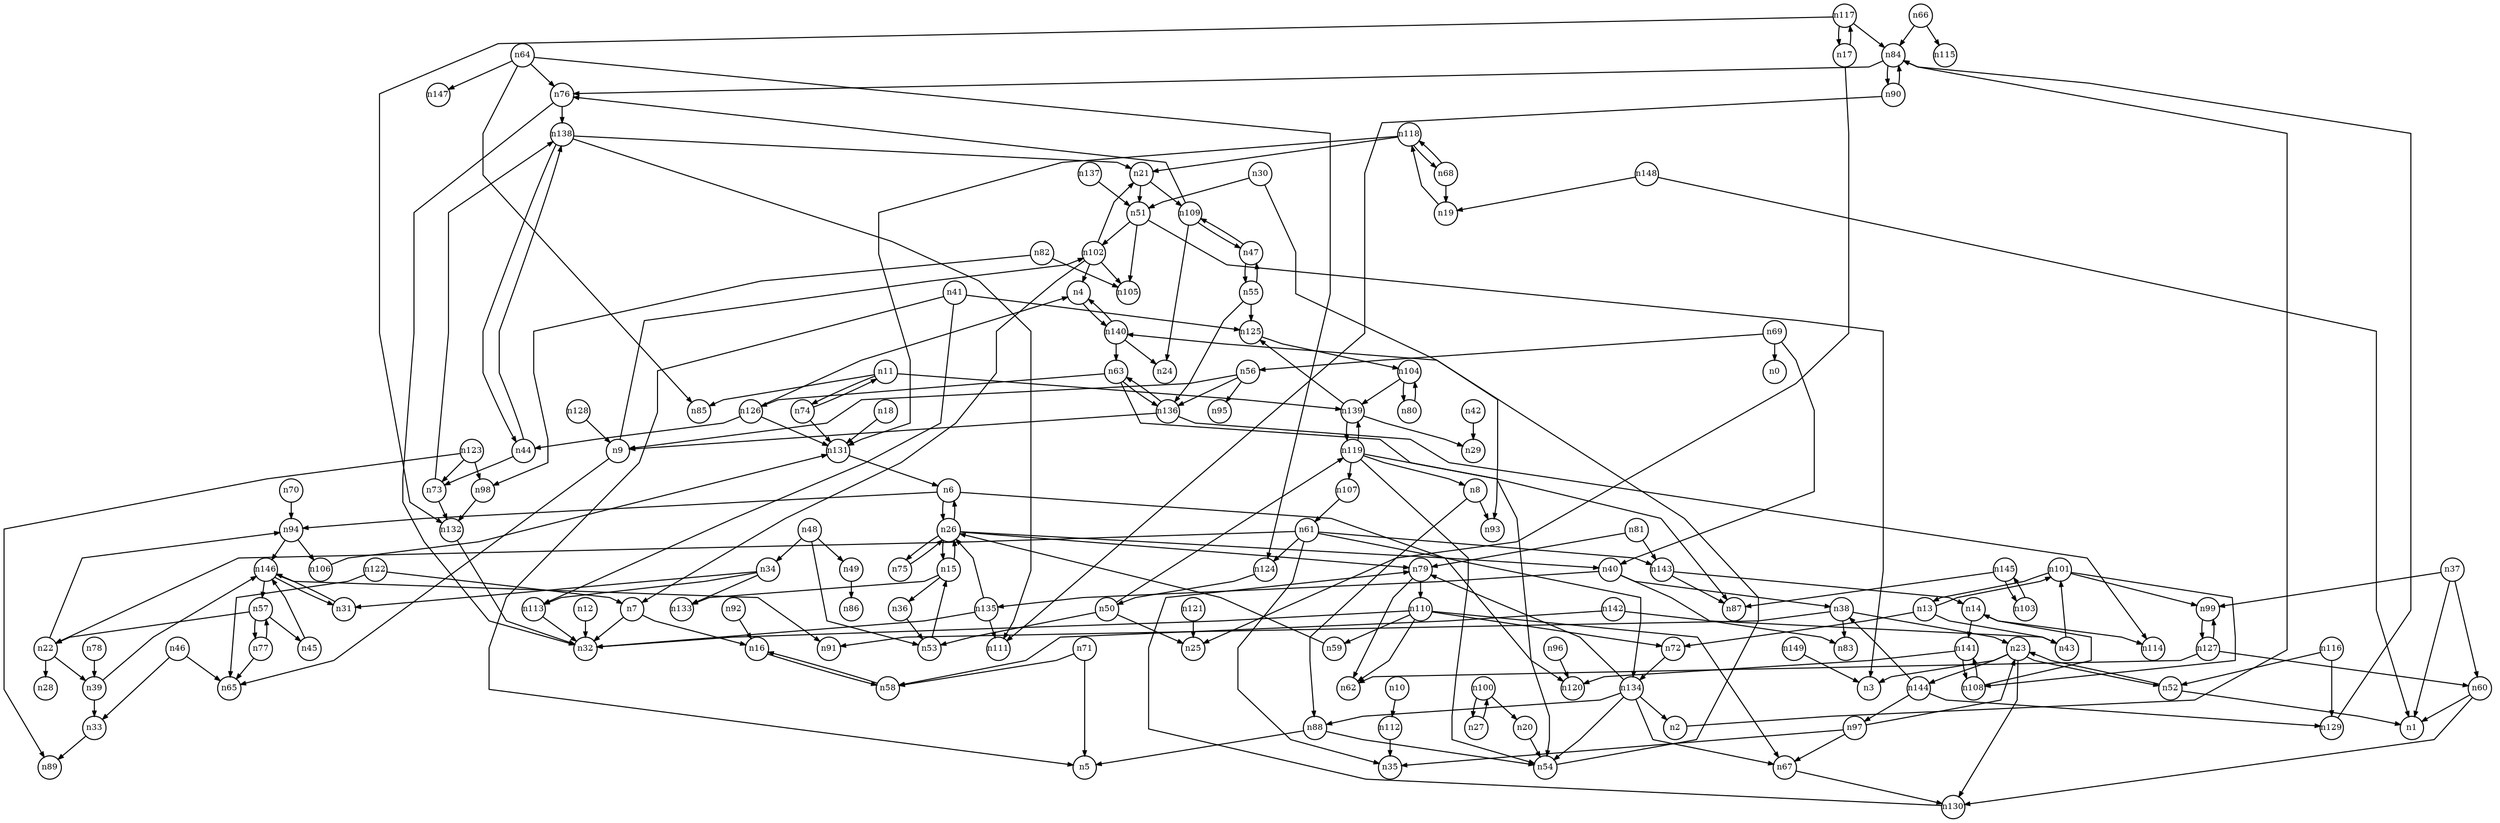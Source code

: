 digraph G{
splines=polyline;
ranksep=0.22;
nodesep=0.22;
nodesize=0.32;
fontsize=8
edge [arrowsize=0.5]
node [fontsize=8 shape=circle width=0.32 fixedsize=shape];

n84 -> n76
n84 -> n90
n2 -> n84
n140 -> n24
n140 -> n63
n140 -> n4
n4 -> n140
n94 -> n106
n94 -> n146
n6 -> n94
n6 -> n120
n6 -> n26
n16 -> n58
n7 -> n16
n7 -> n32
n88 -> n5
n88 -> n54
n8 -> n88
n8 -> n93
n9 -> n65
n9 -> n102
n112 -> n35
n10 -> n112
n74 -> n131
n74 -> n11
n11 -> n74
n11 -> n85
n11 -> n139
n139 -> n29
n139 -> n125
n139 -> n119
n12 -> n32
n43 -> n101
n13 -> n43
n13 -> n72
n13 -> n101
n72 -> n134
n14 -> n114
n14 -> n141
n36 -> n53
n15 -> n36
n15 -> n133
n15 -> n26
n17 -> n25
n17 -> n117
n131 -> n6
n18 -> n131
n54 -> n140
n20 -> n54
n51 -> n3
n51 -> n105
n51 -> n102
n21 -> n51
n21 -> n109
n109 -> n24
n109 -> n76
n109 -> n47
n22 -> n28
n22 -> n39
n22 -> n94
n39 -> n33
n39 -> n146
n23 -> n3
n23 -> n52
n23 -> n130
n23 -> n144
n52 -> n1
n52 -> n23
n130 -> n79
n144 -> n38
n144 -> n97
n144 -> n129
n26 -> n6
n26 -> n15
n26 -> n40
n26 -> n75
n26 -> n79
n40 -> n38
n40 -> n83
n40 -> n135
n75 -> n26
n79 -> n62
n79 -> n110
n30 -> n51
n30 -> n93
n33 -> n89
n31 -> n146
n34 -> n31
n34 -> n113
n34 -> n133
n113 -> n32
n53 -> n15
n37 -> n1
n37 -> n60
n37 -> n99
n60 -> n1
n60 -> n130
n99 -> n127
n38 -> n83
n38 -> n91
n38 -> n23
n135 -> n32
n135 -> n111
n135 -> n26
n41 -> n5
n41 -> n113
n41 -> n125
n125 -> n104
n42 -> n29
n73 -> n132
n73 -> n138
n44 -> n73
n44 -> n138
n46 -> n33
n46 -> n65
n55 -> n125
n55 -> n136
n55 -> n47
n47 -> n55
n47 -> n109
n48 -> n34
n48 -> n49
n48 -> n53
n49 -> n86
n50 -> n25
n50 -> n53
n50 -> n119
n119 -> n8
n119 -> n54
n119 -> n87
n119 -> n107
n119 -> n139
n136 -> n9
n136 -> n114
n136 -> n63
n56 -> n9
n56 -> n95
n56 -> n136
n57 -> n22
n57 -> n45
n57 -> n77
n45 -> n146
n77 -> n65
n77 -> n57
n58 -> n16
n61 -> n22
n61 -> n35
n61 -> n124
n61 -> n134
n61 -> n143
n124 -> n50
n134 -> n2
n134 -> n54
n134 -> n67
n134 -> n79
n134 -> n88
n143 -> n14
n143 -> n87
n63 -> n54
n63 -> n136
n63 -> n126
n76 -> n32
n76 -> n138
n64 -> n76
n64 -> n85
n64 -> n124
n64 -> n147
n66 -> n84
n66 -> n115
n67 -> n130
n19 -> n118
n68 -> n19
n68 -> n118
n69 -> n0
n69 -> n40
n69 -> n56
n70 -> n94
n71 -> n5
n71 -> n58
n132 -> n32
n78 -> n39
n110 -> n32
n110 -> n59
n110 -> n62
n110 -> n67
n110 -> n72
n81 -> n79
n81 -> n143
n98 -> n132
n82 -> n98
n82 -> n105
n90 -> n84
n90 -> n111
n92 -> n16
n106 -> n131
n96 -> n120
n97 -> n35
n97 -> n67
n97 -> n23
n100 -> n20
n100 -> n27
n27 -> n100
n101 -> n13
n101 -> n99
n101 -> n108
n108 -> n14
n108 -> n141
n102 -> n4
n102 -> n7
n102 -> n21
n102 -> n105
n145 -> n87
n145 -> n103
n103 -> n145
n80 -> n104
n104 -> n80
n104 -> n139
n59 -> n26
n116 -> n52
n116 -> n129
n129 -> n84
n117 -> n17
n117 -> n84
n117 -> n132
n118 -> n21
n118 -> n68
n118 -> n131
n107 -> n61
n121 -> n25
n122 -> n7
n122 -> n65
n123 -> n73
n123 -> n89
n123 -> n98
n126 -> n4
n126 -> n44
n126 -> n131
n127 -> n60
n127 -> n62
n127 -> n99
n128 -> n9
n137 -> n51
n138 -> n21
n138 -> n44
n138 -> n111
n141 -> n108
n141 -> n120
n142 -> n43
n142 -> n58
n146 -> n31
n146 -> n57
n146 -> n91
n148 -> n1
n148 -> n19
n149 -> n3
}
